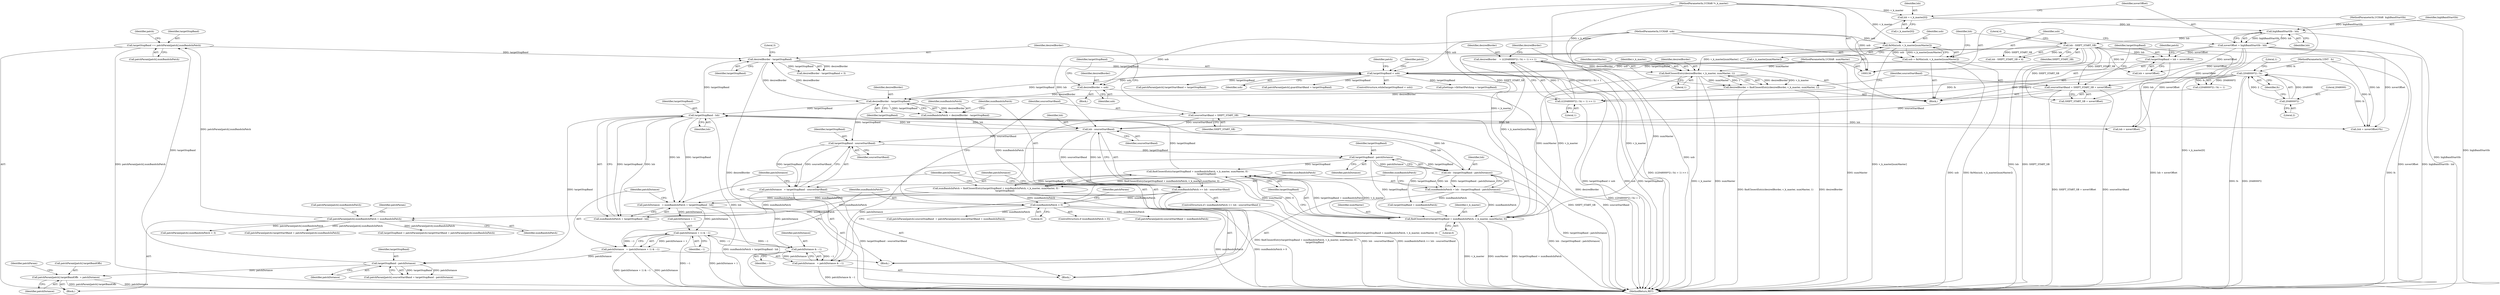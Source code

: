 digraph "0_Android_8e3be529372892e20ccf196809bc73276c822189_0@array" {
"1000319" [label="(Call,patchParam[patch].targetBandOffs  = patchDistance)"];
"1000316" [label="(Call,targetStopBand - patchDistance)"];
"1000295" [label="(Call,targetStopBand - lsb)"];
"1000282" [label="(Call,findClosestEntry(targetStopBand + numBandsInPatch, v_k_master, numMaster, 0) -\n                        targetStopBand)"];
"1000283" [label="(Call,findClosestEntry(targetStopBand + numBandsInPatch, v_k_master, numMaster, 0))"];
"1000277" [label="(Call,targetStopBand - patchDistance)"];
"1000265" [label="(Call,targetStopBand - sourceStartBand)"];
"1000253" [label="(Call,desiredBorder - targetStopBand)"];
"1000360" [label="(Call,desiredBorder - targetStopBand)"];
"1000346" [label="(Call,targetStopBand += patchParam[patch].numBandsInPatch)"];
"1000326" [label="(Call,patchParam[patch].numBandsInPatch = numBandsInPatch)"];
"1000306" [label="(Call,numBandsInPatch > 0)"];
"1000257" [label="(Call,numBandsInPatch >= lsb - sourceStartBand)"];
"1000251" [label="(Call,numBandsInPatch = desiredBorder - targetStopBand)"];
"1000259" [label="(Call,lsb - sourceStartBand)"];
"1000187" [label="(Call,lsb - SHIFT_START_SB)"];
"1000173" [label="(Call,highBandStartSb - lsb)"];
"1000138" [label="(MethodParameterIn,UCHAR  highBandStartSb)"];
"1000165" [label="(Call,lsb = v_k_master[0])"];
"1000139" [label="(MethodParameterIn,UCHAR *v_k_master)"];
"1000355" [label="(Call,sourceStartBand = SHIFT_START_SB)"];
"1000212" [label="(Call,sourceStartBand = SHIFT_START_SB + xoverOffset)"];
"1000171" [label="(Call,xoverOffset = highBandStartSb - lsb)"];
"1000280" [label="(Call,numBandsInPatch = findClosestEntry(targetStopBand + numBandsInPatch, v_k_master, numMaster, 0) -\n                        targetStopBand)"];
"1000205" [label="(Call,desiredBorder = findClosestEntry(desiredBorder, v_k_master, numMaster, 1))"];
"1000207" [label="(Call,findClosestEntry(desiredBorder, v_k_master, numMaster, 1))"];
"1000194" [label="(Call,desiredBorder    = (((2048000*2) / fs) + 1) >> 1)"];
"1000196" [label="(Call,(((2048000*2) / fs) + 1) >> 1)"];
"1000198" [label="(Call,(2048000*2) / fs)"];
"1000199" [label="(Call,2048000*2)"];
"1000144" [label="(MethodParameterIn,UINT   fs)"];
"1000180" [label="(Call,fixMin(usb, v_k_master[numMaster]))"];
"1000143" [label="(MethodParameterIn,UCHAR  usb)"];
"1000140" [label="(MethodParameterIn,UCHAR  numMaster)"];
"1000365" [label="(Call,desiredBorder = usb)"];
"1000226" [label="(Call,targetStopBand < usb)"];
"1000217" [label="(Call,targetStopBand = lsb + xoverOffset)"];
"1000178" [label="(Call,usb = fixMin(usb, v_k_master[numMaster]))"];
"1000268" [label="(Call,patchDistance   = patchDistance & ~1)"];
"1000270" [label="(Call,patchDistance & ~1)"];
"1000263" [label="(Call,patchDistance   = targetStopBand - sourceStartBand)"];
"1000300" [label="(Call,(patchDistance + 1) & ~1)"];
"1000291" [label="(Call,patchDistance   = numBandsInPatch + targetStopBand - lsb)"];
"1000273" [label="(Call,numBandsInPatch = lsb - (targetStopBand - patchDistance))"];
"1000275" [label="(Call,lsb - (targetStopBand - patchDistance))"];
"1000298" [label="(Call,patchDistance   = (patchDistance + 1) & ~1)"];
"1000281" [label="(Identifier,numBandsInPatch)"];
"1000273" [label="(Call,numBandsInPatch = lsb - (targetStopBand - patchDistance))"];
"1000188" [label="(Identifier,lsb)"];
"1000364" [label="(Block,)"];
"1000354" [label="(Identifier,patch)"];
"1000266" [label="(Identifier,targetStopBand)"];
"1000262" [label="(Block,)"];
"1000205" [label="(Call,desiredBorder = findClosestEntry(desiredBorder, v_k_master, numMaster, 1))"];
"1000219" [label="(Call,lsb + xoverOffset)"];
"1000291" [label="(Call,patchDistance   = numBandsInPatch + targetStopBand - lsb)"];
"1000347" [label="(Identifier,targetStopBand)"];
"1000310" [label="(Call,patchParam[patch].sourceStartBand = targetStopBand - patchDistance)"];
"1000194" [label="(Call,desiredBorder    = (((2048000*2) / fs) + 1) >> 1)"];
"1000186" [label="(Call,lsb - SHIFT_START_SB < 4)"];
"1000199" [label="(Call,2048000*2)"];
"1000369" [label="(Identifier,patch)"];
"1000327" [label="(Call,patchParam[patch].numBandsInPatch)"];
"1000257" [label="(Call,numBandsInPatch >= lsb - sourceStartBand)"];
"1000208" [label="(Identifier,desiredBorder)"];
"1000300" [label="(Call,(patchDistance + 1) & ~1)"];
"1000270" [label="(Call,patchDistance & ~1)"];
"1000309" [label="(Block,)"];
"1000166" [label="(Identifier,lsb)"];
"1000202" [label="(Identifier,fs)"];
"1000140" [label="(MethodParameterIn,UCHAR  numMaster)"];
"1000363" [label="(Literal,3)"];
"1000227" [label="(Identifier,targetStopBand)"];
"1000287" [label="(Identifier,v_k_master)"];
"1000172" [label="(Identifier,xoverOffset)"];
"1000290" [label="(Identifier,targetStopBand)"];
"1000271" [label="(Identifier,patchDistance)"];
"1000211" [label="(Literal,1)"];
"1000256" [label="(ControlStructure,if ( numBandsInPatch >= lsb - sourceStartBand ))"];
"1000143" [label="(MethodParameterIn,UCHAR  usb)"];
"1000232" [label="(Identifier,patch)"];
"1000280" [label="(Call,numBandsInPatch = findClosestEntry(targetStopBand + numBandsInPatch, v_k_master, numMaster, 0) -\n                        targetStopBand)"];
"1000356" [label="(Identifier,sourceStartBand)"];
"1000355" [label="(Call,sourceStartBand = SHIFT_START_SB)"];
"1000304" [label="(Identifier,~1)"];
"1000293" [label="(Call,numBandsInPatch + targetStopBand - lsb)"];
"1000258" [label="(Identifier,numBandsInPatch)"];
"1000375" [label="(Call,patchParam[patch].numBandsInPatch < 3)"];
"1000180" [label="(Call,fixMin(usb, v_k_master[numMaster]))"];
"1000292" [label="(Identifier,patchDistance)"];
"1000282" [label="(Call,findClosestEntry(targetStopBand + numBandsInPatch, v_k_master, numMaster, 0) -\n                        targetStopBand)"];
"1000412" [label="(Call,pSettings->lbStartPatching = targetStopBand)"];
"1000263" [label="(Call,patchDistance   = targetStopBand - sourceStartBand)"];
"1000269" [label="(Identifier,patchDistance)"];
"1000255" [label="(Identifier,targetStopBand)"];
"1000333" [label="(Call,patchParam[patch].sourceStopBand  = patchParam[patch].sourceStartBand + numBandsInPatch)"];
"1000359" [label="(Call,desiredBorder - targetStopBand < 3)"];
"1000200" [label="(Literal,2048000)"];
"1000320" [label="(Call,patchParam[patch].targetBandOffs)"];
"1000318" [label="(Identifier,patchDistance)"];
"1000316" [label="(Call,targetStopBand - patchDistance)"];
"1000348" [label="(Call,patchParam[patch].numBandsInPatch)"];
"1000289" [label="(Literal,0)"];
"1000387" [label="(Call,patchParam[patch].targetStartBand + patchParam[patch].numBandsInPatch)"];
"1000181" [label="(Identifier,usb)"];
"1000223" [label="(Identifier,patch)"];
"1000274" [label="(Identifier,numBandsInPatch)"];
"1000276" [label="(Identifier,lsb)"];
"1000217" [label="(Call,targetStopBand = lsb + xoverOffset)"];
"1000204" [label="(Literal,1)"];
"1000165" [label="(Call,lsb = v_k_master[0])"];
"1000308" [label="(Literal,0)"];
"1000171" [label="(Call,xoverOffset = highBandStartSb - lsb)"];
"1000267" [label="(Identifier,sourceStartBand)"];
"1000361" [label="(Identifier,desiredBorder)"];
"1000366" [label="(Identifier,desiredBorder)"];
"1000580" [label="(MethodReturn,RET)"];
"1000288" [label="(Identifier,numMaster)"];
"1000317" [label="(Identifier,targetStopBand)"];
"1000284" [label="(Call,targetStopBand + numBandsInPatch)"];
"1000244" [label="(Call,patchParam[patch].targetStartBand = targetStopBand)"];
"1000306" [label="(Call,numBandsInPatch > 0)"];
"1000498" [label="(Call,(lsb + xoverOffset)*fs)"];
"1000190" [label="(Literal,4)"];
"1000254" [label="(Identifier,desiredBorder)"];
"1000301" [label="(Call,patchDistance + 1)"];
"1000499" [label="(Call,lsb + xoverOffset)"];
"1000174" [label="(Identifier,highBandStartSb)"];
"1000144" [label="(MethodParameterIn,UINT   fs)"];
"1000178" [label="(Call,usb = fixMin(usb, v_k_master[numMaster]))"];
"1000346" [label="(Call,targetStopBand += patchParam[patch].numBandsInPatch)"];
"1000138" [label="(MethodParameterIn,UCHAR  highBandStartSb)"];
"1000272" [label="(Identifier,~1)"];
"1000261" [label="(Identifier,sourceStartBand)"];
"1000295" [label="(Call,targetStopBand - lsb)"];
"1000329" [label="(Identifier,patchParam)"];
"1000251" [label="(Call,numBandsInPatch = desiredBorder - targetStopBand)"];
"1000298" [label="(Call,patchDistance   = (patchDistance + 1) & ~1)"];
"1000226" [label="(Call,targetStopBand < usb)"];
"1000360" [label="(Call,desiredBorder - targetStopBand)"];
"1000206" [label="(Identifier,desiredBorder)"];
"1000299" [label="(Identifier,patchDistance)"];
"1000283" [label="(Call,findClosestEntry(targetStopBand + numBandsInPatch, v_k_master, numMaster, 0))"];
"1000210" [label="(Identifier,numMaster)"];
"1000203" [label="(Literal,1)"];
"1000264" [label="(Identifier,patchDistance)"];
"1000278" [label="(Identifier,targetStopBand)"];
"1000139" [label="(MethodParameterIn,UCHAR *v_k_master)"];
"1000253" [label="(Call,desiredBorder - targetStopBand)"];
"1000305" [label="(ControlStructure,if (numBandsInPatch > 0))"];
"1000365" [label="(Call,desiredBorder = usb)"];
"1000319" [label="(Call,patchParam[patch].targetBandOffs  = patchDistance)"];
"1000268" [label="(Call,patchDistance   = patchDistance & ~1)"];
"1000296" [label="(Identifier,targetStopBand)"];
"1000145" [label="(Block,)"];
"1000265" [label="(Call,targetStopBand - sourceStartBand)"];
"1000307" [label="(Identifier,numBandsInPatch)"];
"1000167" [label="(Call,v_k_master[0])"];
"1000357" [label="(Identifier,SHIFT_START_SB)"];
"1000201" [label="(Literal,2)"];
"1000313" [label="(Identifier,patchParam)"];
"1000197" [label="(Call,((2048000*2) / fs) + 1)"];
"1000209" [label="(Identifier,v_k_master)"];
"1000326" [label="(Call,patchParam[patch].numBandsInPatch = numBandsInPatch)"];
"1000385" [label="(Call,targetStopBand = patchParam[patch].targetStartBand + patchParam[patch].numBandsInPatch)"];
"1000252" [label="(Identifier,numBandsInPatch)"];
"1000187" [label="(Call,lsb - SHIFT_START_SB)"];
"1000212" [label="(Call,sourceStartBand = SHIFT_START_SB + xoverOffset)"];
"1000367" [label="(Identifier,usb)"];
"1000218" [label="(Identifier,targetStopBand)"];
"1000207" [label="(Call,findClosestEntry(desiredBorder, v_k_master, numMaster, 1))"];
"1000214" [label="(Call,SHIFT_START_SB + xoverOffset)"];
"1000229" [label="(Block,)"];
"1000336" [label="(Identifier,patchParam)"];
"1000228" [label="(Identifier,usb)"];
"1000196" [label="(Call,(((2048000*2) / fs) + 1) >> 1)"];
"1000237" [label="(Call,patchParam[patch].guardStartBand = targetStopBand)"];
"1000189" [label="(Identifier,SHIFT_START_SB)"];
"1000225" [label="(ControlStructure,while(targetStopBand < usb))"];
"1000195" [label="(Identifier,desiredBorder)"];
"1000275" [label="(Call,lsb - (targetStopBand - patchDistance))"];
"1000259" [label="(Call,lsb - sourceStartBand)"];
"1000173" [label="(Call,highBandStartSb - lsb)"];
"1000362" [label="(Identifier,targetStopBand)"];
"1000182" [label="(Call,v_k_master[numMaster])"];
"1000325" [label="(Identifier,patchDistance)"];
"1000279" [label="(Identifier,patchDistance)"];
"1000332" [label="(Identifier,numBandsInPatch)"];
"1000198" [label="(Call,(2048000*2) / fs)"];
"1000297" [label="(Identifier,lsb)"];
"1000179" [label="(Identifier,usb)"];
"1000339" [label="(Call,patchParam[patch].sourceStartBand + numBandsInPatch)"];
"1000175" [label="(Identifier,lsb)"];
"1000260" [label="(Identifier,lsb)"];
"1000213" [label="(Identifier,sourceStartBand)"];
"1000277" [label="(Call,targetStopBand - patchDistance)"];
"1000319" -> "1000309"  [label="AST: "];
"1000319" -> "1000325"  [label="CFG: "];
"1000320" -> "1000319"  [label="AST: "];
"1000325" -> "1000319"  [label="AST: "];
"1000329" -> "1000319"  [label="CFG: "];
"1000319" -> "1000580"  [label="DDG: patchDistance"];
"1000319" -> "1000580"  [label="DDG: patchParam[patch].targetBandOffs"];
"1000316" -> "1000319"  [label="DDG: patchDistance"];
"1000316" -> "1000310"  [label="AST: "];
"1000316" -> "1000318"  [label="CFG: "];
"1000317" -> "1000316"  [label="AST: "];
"1000318" -> "1000316"  [label="AST: "];
"1000310" -> "1000316"  [label="CFG: "];
"1000316" -> "1000310"  [label="DDG: targetStopBand"];
"1000316" -> "1000310"  [label="DDG: patchDistance"];
"1000295" -> "1000316"  [label="DDG: targetStopBand"];
"1000298" -> "1000316"  [label="DDG: patchDistance"];
"1000316" -> "1000346"  [label="DDG: targetStopBand"];
"1000295" -> "1000293"  [label="AST: "];
"1000295" -> "1000297"  [label="CFG: "];
"1000296" -> "1000295"  [label="AST: "];
"1000297" -> "1000295"  [label="AST: "];
"1000293" -> "1000295"  [label="CFG: "];
"1000295" -> "1000580"  [label="DDG: lsb"];
"1000295" -> "1000259"  [label="DDG: lsb"];
"1000295" -> "1000291"  [label="DDG: targetStopBand"];
"1000295" -> "1000291"  [label="DDG: lsb"];
"1000295" -> "1000293"  [label="DDG: targetStopBand"];
"1000295" -> "1000293"  [label="DDG: lsb"];
"1000282" -> "1000295"  [label="DDG: targetStopBand"];
"1000253" -> "1000295"  [label="DDG: targetStopBand"];
"1000259" -> "1000295"  [label="DDG: lsb"];
"1000275" -> "1000295"  [label="DDG: lsb"];
"1000295" -> "1000360"  [label="DDG: targetStopBand"];
"1000295" -> "1000498"  [label="DDG: lsb"];
"1000295" -> "1000499"  [label="DDG: lsb"];
"1000282" -> "1000280"  [label="AST: "];
"1000282" -> "1000290"  [label="CFG: "];
"1000283" -> "1000282"  [label="AST: "];
"1000290" -> "1000282"  [label="AST: "];
"1000280" -> "1000282"  [label="CFG: "];
"1000282" -> "1000580"  [label="DDG: findClosestEntry(targetStopBand + numBandsInPatch, v_k_master, numMaster, 0)"];
"1000282" -> "1000280"  [label="DDG: findClosestEntry(targetStopBand + numBandsInPatch, v_k_master, numMaster, 0)"];
"1000282" -> "1000280"  [label="DDG: targetStopBand"];
"1000283" -> "1000282"  [label="DDG: targetStopBand + numBandsInPatch"];
"1000283" -> "1000282"  [label="DDG: v_k_master"];
"1000283" -> "1000282"  [label="DDG: numMaster"];
"1000283" -> "1000282"  [label="DDG: 0"];
"1000277" -> "1000282"  [label="DDG: targetStopBand"];
"1000283" -> "1000289"  [label="CFG: "];
"1000284" -> "1000283"  [label="AST: "];
"1000287" -> "1000283"  [label="AST: "];
"1000288" -> "1000283"  [label="AST: "];
"1000289" -> "1000283"  [label="AST: "];
"1000290" -> "1000283"  [label="CFG: "];
"1000283" -> "1000580"  [label="DDG: targetStopBand + numBandsInPatch"];
"1000283" -> "1000580"  [label="DDG: v_k_master"];
"1000283" -> "1000580"  [label="DDG: numMaster"];
"1000277" -> "1000283"  [label="DDG: targetStopBand"];
"1000273" -> "1000283"  [label="DDG: numBandsInPatch"];
"1000180" -> "1000283"  [label="DDG: v_k_master[numMaster]"];
"1000207" -> "1000283"  [label="DDG: v_k_master"];
"1000207" -> "1000283"  [label="DDG: numMaster"];
"1000139" -> "1000283"  [label="DDG: v_k_master"];
"1000140" -> "1000283"  [label="DDG: numMaster"];
"1000277" -> "1000275"  [label="AST: "];
"1000277" -> "1000279"  [label="CFG: "];
"1000278" -> "1000277"  [label="AST: "];
"1000279" -> "1000277"  [label="AST: "];
"1000275" -> "1000277"  [label="CFG: "];
"1000277" -> "1000275"  [label="DDG: targetStopBand"];
"1000277" -> "1000275"  [label="DDG: patchDistance"];
"1000265" -> "1000277"  [label="DDG: targetStopBand"];
"1000268" -> "1000277"  [label="DDG: patchDistance"];
"1000277" -> "1000284"  [label="DDG: targetStopBand"];
"1000265" -> "1000263"  [label="AST: "];
"1000265" -> "1000267"  [label="CFG: "];
"1000266" -> "1000265"  [label="AST: "];
"1000267" -> "1000265"  [label="AST: "];
"1000263" -> "1000265"  [label="CFG: "];
"1000265" -> "1000263"  [label="DDG: targetStopBand"];
"1000265" -> "1000263"  [label="DDG: sourceStartBand"];
"1000253" -> "1000265"  [label="DDG: targetStopBand"];
"1000259" -> "1000265"  [label="DDG: sourceStartBand"];
"1000253" -> "1000251"  [label="AST: "];
"1000253" -> "1000255"  [label="CFG: "];
"1000254" -> "1000253"  [label="AST: "];
"1000255" -> "1000253"  [label="AST: "];
"1000251" -> "1000253"  [label="CFG: "];
"1000253" -> "1000251"  [label="DDG: desiredBorder"];
"1000253" -> "1000251"  [label="DDG: targetStopBand"];
"1000360" -> "1000253"  [label="DDG: desiredBorder"];
"1000205" -> "1000253"  [label="DDG: desiredBorder"];
"1000365" -> "1000253"  [label="DDG: desiredBorder"];
"1000226" -> "1000253"  [label="DDG: targetStopBand"];
"1000253" -> "1000360"  [label="DDG: desiredBorder"];
"1000360" -> "1000359"  [label="AST: "];
"1000360" -> "1000362"  [label="CFG: "];
"1000361" -> "1000360"  [label="AST: "];
"1000362" -> "1000360"  [label="AST: "];
"1000363" -> "1000360"  [label="CFG: "];
"1000360" -> "1000580"  [label="DDG: desiredBorder"];
"1000360" -> "1000226"  [label="DDG: targetStopBand"];
"1000360" -> "1000359"  [label="DDG: desiredBorder"];
"1000360" -> "1000359"  [label="DDG: targetStopBand"];
"1000346" -> "1000360"  [label="DDG: targetStopBand"];
"1000346" -> "1000309"  [label="AST: "];
"1000346" -> "1000348"  [label="CFG: "];
"1000347" -> "1000346"  [label="AST: "];
"1000348" -> "1000346"  [label="AST: "];
"1000354" -> "1000346"  [label="CFG: "];
"1000346" -> "1000580"  [label="DDG: patchParam[patch].numBandsInPatch"];
"1000326" -> "1000346"  [label="DDG: patchParam[patch].numBandsInPatch"];
"1000326" -> "1000309"  [label="AST: "];
"1000326" -> "1000332"  [label="CFG: "];
"1000327" -> "1000326"  [label="AST: "];
"1000332" -> "1000326"  [label="AST: "];
"1000336" -> "1000326"  [label="CFG: "];
"1000306" -> "1000326"  [label="DDG: numBandsInPatch"];
"1000326" -> "1000375"  [label="DDG: patchParam[patch].numBandsInPatch"];
"1000326" -> "1000385"  [label="DDG: patchParam[patch].numBandsInPatch"];
"1000326" -> "1000387"  [label="DDG: patchParam[patch].numBandsInPatch"];
"1000306" -> "1000305"  [label="AST: "];
"1000306" -> "1000308"  [label="CFG: "];
"1000307" -> "1000306"  [label="AST: "];
"1000308" -> "1000306"  [label="AST: "];
"1000313" -> "1000306"  [label="CFG: "];
"1000356" -> "1000306"  [label="CFG: "];
"1000306" -> "1000580"  [label="DDG: numBandsInPatch"];
"1000306" -> "1000580"  [label="DDG: numBandsInPatch > 0"];
"1000257" -> "1000306"  [label="DDG: numBandsInPatch"];
"1000280" -> "1000306"  [label="DDG: numBandsInPatch"];
"1000306" -> "1000333"  [label="DDG: numBandsInPatch"];
"1000306" -> "1000339"  [label="DDG: numBandsInPatch"];
"1000257" -> "1000256"  [label="AST: "];
"1000257" -> "1000259"  [label="CFG: "];
"1000258" -> "1000257"  [label="AST: "];
"1000259" -> "1000257"  [label="AST: "];
"1000264" -> "1000257"  [label="CFG: "];
"1000292" -> "1000257"  [label="CFG: "];
"1000257" -> "1000580"  [label="DDG: lsb - sourceStartBand"];
"1000257" -> "1000580"  [label="DDG: numBandsInPatch >= lsb - sourceStartBand"];
"1000251" -> "1000257"  [label="DDG: numBandsInPatch"];
"1000259" -> "1000257"  [label="DDG: lsb"];
"1000259" -> "1000257"  [label="DDG: sourceStartBand"];
"1000257" -> "1000291"  [label="DDG: numBandsInPatch"];
"1000257" -> "1000293"  [label="DDG: numBandsInPatch"];
"1000251" -> "1000229"  [label="AST: "];
"1000252" -> "1000251"  [label="AST: "];
"1000258" -> "1000251"  [label="CFG: "];
"1000259" -> "1000261"  [label="CFG: "];
"1000260" -> "1000259"  [label="AST: "];
"1000261" -> "1000259"  [label="AST: "];
"1000187" -> "1000259"  [label="DDG: lsb"];
"1000355" -> "1000259"  [label="DDG: sourceStartBand"];
"1000212" -> "1000259"  [label="DDG: sourceStartBand"];
"1000259" -> "1000275"  [label="DDG: lsb"];
"1000187" -> "1000186"  [label="AST: "];
"1000187" -> "1000189"  [label="CFG: "];
"1000188" -> "1000187"  [label="AST: "];
"1000189" -> "1000187"  [label="AST: "];
"1000190" -> "1000187"  [label="CFG: "];
"1000187" -> "1000580"  [label="DDG: lsb"];
"1000187" -> "1000580"  [label="DDG: SHIFT_START_SB"];
"1000187" -> "1000186"  [label="DDG: lsb"];
"1000187" -> "1000186"  [label="DDG: SHIFT_START_SB"];
"1000173" -> "1000187"  [label="DDG: lsb"];
"1000187" -> "1000212"  [label="DDG: SHIFT_START_SB"];
"1000187" -> "1000214"  [label="DDG: SHIFT_START_SB"];
"1000187" -> "1000217"  [label="DDG: lsb"];
"1000187" -> "1000219"  [label="DDG: lsb"];
"1000187" -> "1000355"  [label="DDG: SHIFT_START_SB"];
"1000187" -> "1000498"  [label="DDG: lsb"];
"1000187" -> "1000499"  [label="DDG: lsb"];
"1000173" -> "1000171"  [label="AST: "];
"1000173" -> "1000175"  [label="CFG: "];
"1000174" -> "1000173"  [label="AST: "];
"1000175" -> "1000173"  [label="AST: "];
"1000171" -> "1000173"  [label="CFG: "];
"1000173" -> "1000580"  [label="DDG: highBandStartSb"];
"1000173" -> "1000171"  [label="DDG: highBandStartSb"];
"1000173" -> "1000171"  [label="DDG: lsb"];
"1000138" -> "1000173"  [label="DDG: highBandStartSb"];
"1000165" -> "1000173"  [label="DDG: lsb"];
"1000138" -> "1000136"  [label="AST: "];
"1000138" -> "1000580"  [label="DDG: highBandStartSb"];
"1000165" -> "1000145"  [label="AST: "];
"1000165" -> "1000167"  [label="CFG: "];
"1000166" -> "1000165"  [label="AST: "];
"1000167" -> "1000165"  [label="AST: "];
"1000172" -> "1000165"  [label="CFG: "];
"1000165" -> "1000580"  [label="DDG: v_k_master[0]"];
"1000139" -> "1000165"  [label="DDG: v_k_master"];
"1000139" -> "1000136"  [label="AST: "];
"1000139" -> "1000580"  [label="DDG: v_k_master"];
"1000139" -> "1000180"  [label="DDG: v_k_master"];
"1000139" -> "1000207"  [label="DDG: v_k_master"];
"1000355" -> "1000229"  [label="AST: "];
"1000355" -> "1000357"  [label="CFG: "];
"1000356" -> "1000355"  [label="AST: "];
"1000357" -> "1000355"  [label="AST: "];
"1000361" -> "1000355"  [label="CFG: "];
"1000355" -> "1000580"  [label="DDG: sourceStartBand"];
"1000355" -> "1000580"  [label="DDG: SHIFT_START_SB"];
"1000212" -> "1000145"  [label="AST: "];
"1000212" -> "1000214"  [label="CFG: "];
"1000213" -> "1000212"  [label="AST: "];
"1000214" -> "1000212"  [label="AST: "];
"1000218" -> "1000212"  [label="CFG: "];
"1000212" -> "1000580"  [label="DDG: SHIFT_START_SB + xoverOffset"];
"1000212" -> "1000580"  [label="DDG: sourceStartBand"];
"1000171" -> "1000212"  [label="DDG: xoverOffset"];
"1000171" -> "1000145"  [label="AST: "];
"1000172" -> "1000171"  [label="AST: "];
"1000179" -> "1000171"  [label="CFG: "];
"1000171" -> "1000580"  [label="DDG: xoverOffset"];
"1000171" -> "1000580"  [label="DDG: highBandStartSb - lsb"];
"1000171" -> "1000214"  [label="DDG: xoverOffset"];
"1000171" -> "1000217"  [label="DDG: xoverOffset"];
"1000171" -> "1000219"  [label="DDG: xoverOffset"];
"1000171" -> "1000498"  [label="DDG: xoverOffset"];
"1000171" -> "1000499"  [label="DDG: xoverOffset"];
"1000280" -> "1000262"  [label="AST: "];
"1000281" -> "1000280"  [label="AST: "];
"1000292" -> "1000280"  [label="CFG: "];
"1000280" -> "1000580"  [label="DDG: findClosestEntry(targetStopBand + numBandsInPatch, v_k_master, numMaster, 0) -\n                        targetStopBand"];
"1000280" -> "1000291"  [label="DDG: numBandsInPatch"];
"1000280" -> "1000293"  [label="DDG: numBandsInPatch"];
"1000205" -> "1000145"  [label="AST: "];
"1000205" -> "1000207"  [label="CFG: "];
"1000206" -> "1000205"  [label="AST: "];
"1000207" -> "1000205"  [label="AST: "];
"1000213" -> "1000205"  [label="CFG: "];
"1000205" -> "1000580"  [label="DDG: desiredBorder"];
"1000205" -> "1000580"  [label="DDG: findClosestEntry(desiredBorder, v_k_master, numMaster, 1)"];
"1000207" -> "1000205"  [label="DDG: desiredBorder"];
"1000207" -> "1000205"  [label="DDG: v_k_master"];
"1000207" -> "1000205"  [label="DDG: numMaster"];
"1000207" -> "1000205"  [label="DDG: 1"];
"1000207" -> "1000211"  [label="CFG: "];
"1000208" -> "1000207"  [label="AST: "];
"1000209" -> "1000207"  [label="AST: "];
"1000210" -> "1000207"  [label="AST: "];
"1000211" -> "1000207"  [label="AST: "];
"1000207" -> "1000580"  [label="DDG: v_k_master"];
"1000207" -> "1000580"  [label="DDG: numMaster"];
"1000194" -> "1000207"  [label="DDG: desiredBorder"];
"1000180" -> "1000207"  [label="DDG: v_k_master[numMaster]"];
"1000140" -> "1000207"  [label="DDG: numMaster"];
"1000194" -> "1000145"  [label="AST: "];
"1000194" -> "1000196"  [label="CFG: "];
"1000195" -> "1000194"  [label="AST: "];
"1000196" -> "1000194"  [label="AST: "];
"1000206" -> "1000194"  [label="CFG: "];
"1000194" -> "1000580"  [label="DDG: (((2048000*2) / fs) + 1) >> 1"];
"1000196" -> "1000194"  [label="DDG: ((2048000*2) / fs) + 1"];
"1000196" -> "1000194"  [label="DDG: 1"];
"1000196" -> "1000204"  [label="CFG: "];
"1000197" -> "1000196"  [label="AST: "];
"1000204" -> "1000196"  [label="AST: "];
"1000196" -> "1000580"  [label="DDG: ((2048000*2) / fs) + 1"];
"1000198" -> "1000196"  [label="DDG: 2048000*2"];
"1000198" -> "1000196"  [label="DDG: fs"];
"1000198" -> "1000197"  [label="AST: "];
"1000198" -> "1000202"  [label="CFG: "];
"1000199" -> "1000198"  [label="AST: "];
"1000202" -> "1000198"  [label="AST: "];
"1000203" -> "1000198"  [label="CFG: "];
"1000198" -> "1000580"  [label="DDG: 2048000*2"];
"1000198" -> "1000580"  [label="DDG: fs"];
"1000198" -> "1000197"  [label="DDG: 2048000*2"];
"1000198" -> "1000197"  [label="DDG: fs"];
"1000199" -> "1000198"  [label="DDG: 2048000"];
"1000199" -> "1000198"  [label="DDG: 2"];
"1000144" -> "1000198"  [label="DDG: fs"];
"1000198" -> "1000498"  [label="DDG: fs"];
"1000199" -> "1000201"  [label="CFG: "];
"1000200" -> "1000199"  [label="AST: "];
"1000201" -> "1000199"  [label="AST: "];
"1000202" -> "1000199"  [label="CFG: "];
"1000144" -> "1000136"  [label="AST: "];
"1000144" -> "1000580"  [label="DDG: fs"];
"1000144" -> "1000498"  [label="DDG: fs"];
"1000180" -> "1000178"  [label="AST: "];
"1000180" -> "1000182"  [label="CFG: "];
"1000181" -> "1000180"  [label="AST: "];
"1000182" -> "1000180"  [label="AST: "];
"1000178" -> "1000180"  [label="CFG: "];
"1000180" -> "1000580"  [label="DDG: v_k_master[numMaster]"];
"1000180" -> "1000178"  [label="DDG: usb"];
"1000180" -> "1000178"  [label="DDG: v_k_master[numMaster]"];
"1000143" -> "1000180"  [label="DDG: usb"];
"1000143" -> "1000136"  [label="AST: "];
"1000143" -> "1000580"  [label="DDG: usb"];
"1000143" -> "1000178"  [label="DDG: usb"];
"1000143" -> "1000226"  [label="DDG: usb"];
"1000143" -> "1000365"  [label="DDG: usb"];
"1000140" -> "1000136"  [label="AST: "];
"1000140" -> "1000580"  [label="DDG: numMaster"];
"1000365" -> "1000364"  [label="AST: "];
"1000365" -> "1000367"  [label="CFG: "];
"1000366" -> "1000365"  [label="AST: "];
"1000367" -> "1000365"  [label="AST: "];
"1000227" -> "1000365"  [label="CFG: "];
"1000365" -> "1000580"  [label="DDG: desiredBorder"];
"1000226" -> "1000365"  [label="DDG: usb"];
"1000226" -> "1000225"  [label="AST: "];
"1000226" -> "1000228"  [label="CFG: "];
"1000227" -> "1000226"  [label="AST: "];
"1000228" -> "1000226"  [label="AST: "];
"1000232" -> "1000226"  [label="CFG: "];
"1000369" -> "1000226"  [label="CFG: "];
"1000226" -> "1000580"  [label="DDG: targetStopBand"];
"1000226" -> "1000580"  [label="DDG: targetStopBand < usb"];
"1000226" -> "1000580"  [label="DDG: usb"];
"1000217" -> "1000226"  [label="DDG: targetStopBand"];
"1000178" -> "1000226"  [label="DDG: usb"];
"1000226" -> "1000237"  [label="DDG: targetStopBand"];
"1000226" -> "1000244"  [label="DDG: targetStopBand"];
"1000226" -> "1000412"  [label="DDG: targetStopBand"];
"1000217" -> "1000145"  [label="AST: "];
"1000217" -> "1000219"  [label="CFG: "];
"1000218" -> "1000217"  [label="AST: "];
"1000219" -> "1000217"  [label="AST: "];
"1000223" -> "1000217"  [label="CFG: "];
"1000217" -> "1000580"  [label="DDG: lsb + xoverOffset"];
"1000178" -> "1000145"  [label="AST: "];
"1000179" -> "1000178"  [label="AST: "];
"1000188" -> "1000178"  [label="CFG: "];
"1000178" -> "1000580"  [label="DDG: usb"];
"1000178" -> "1000580"  [label="DDG: fixMin(usb, v_k_master[numMaster])"];
"1000268" -> "1000262"  [label="AST: "];
"1000268" -> "1000270"  [label="CFG: "];
"1000269" -> "1000268"  [label="AST: "];
"1000270" -> "1000268"  [label="AST: "];
"1000274" -> "1000268"  [label="CFG: "];
"1000268" -> "1000580"  [label="DDG: patchDistance & ~1"];
"1000270" -> "1000268"  [label="DDG: patchDistance"];
"1000270" -> "1000268"  [label="DDG: ~1"];
"1000270" -> "1000272"  [label="CFG: "];
"1000271" -> "1000270"  [label="AST: "];
"1000272" -> "1000270"  [label="AST: "];
"1000263" -> "1000270"  [label="DDG: patchDistance"];
"1000300" -> "1000270"  [label="DDG: ~1"];
"1000270" -> "1000300"  [label="DDG: ~1"];
"1000263" -> "1000262"  [label="AST: "];
"1000264" -> "1000263"  [label="AST: "];
"1000269" -> "1000263"  [label="CFG: "];
"1000263" -> "1000580"  [label="DDG: targetStopBand - sourceStartBand"];
"1000300" -> "1000298"  [label="AST: "];
"1000300" -> "1000304"  [label="CFG: "];
"1000301" -> "1000300"  [label="AST: "];
"1000304" -> "1000300"  [label="AST: "];
"1000298" -> "1000300"  [label="CFG: "];
"1000300" -> "1000580"  [label="DDG: ~1"];
"1000300" -> "1000580"  [label="DDG: patchDistance + 1"];
"1000300" -> "1000298"  [label="DDG: patchDistance + 1"];
"1000300" -> "1000298"  [label="DDG: ~1"];
"1000291" -> "1000300"  [label="DDG: patchDistance"];
"1000291" -> "1000229"  [label="AST: "];
"1000291" -> "1000293"  [label="CFG: "];
"1000292" -> "1000291"  [label="AST: "];
"1000293" -> "1000291"  [label="AST: "];
"1000299" -> "1000291"  [label="CFG: "];
"1000291" -> "1000580"  [label="DDG: numBandsInPatch + targetStopBand - lsb"];
"1000291" -> "1000301"  [label="DDG: patchDistance"];
"1000273" -> "1000262"  [label="AST: "];
"1000273" -> "1000275"  [label="CFG: "];
"1000274" -> "1000273"  [label="AST: "];
"1000275" -> "1000273"  [label="AST: "];
"1000281" -> "1000273"  [label="CFG: "];
"1000273" -> "1000580"  [label="DDG: lsb - (targetStopBand - patchDistance)"];
"1000275" -> "1000273"  [label="DDG: lsb"];
"1000275" -> "1000273"  [label="DDG: targetStopBand - patchDistance"];
"1000273" -> "1000284"  [label="DDG: numBandsInPatch"];
"1000276" -> "1000275"  [label="AST: "];
"1000275" -> "1000580"  [label="DDG: targetStopBand - patchDistance"];
"1000298" -> "1000229"  [label="AST: "];
"1000299" -> "1000298"  [label="AST: "];
"1000307" -> "1000298"  [label="CFG: "];
"1000298" -> "1000580"  [label="DDG: patchDistance"];
"1000298" -> "1000580"  [label="DDG: (patchDistance + 1) & ~1"];
}
